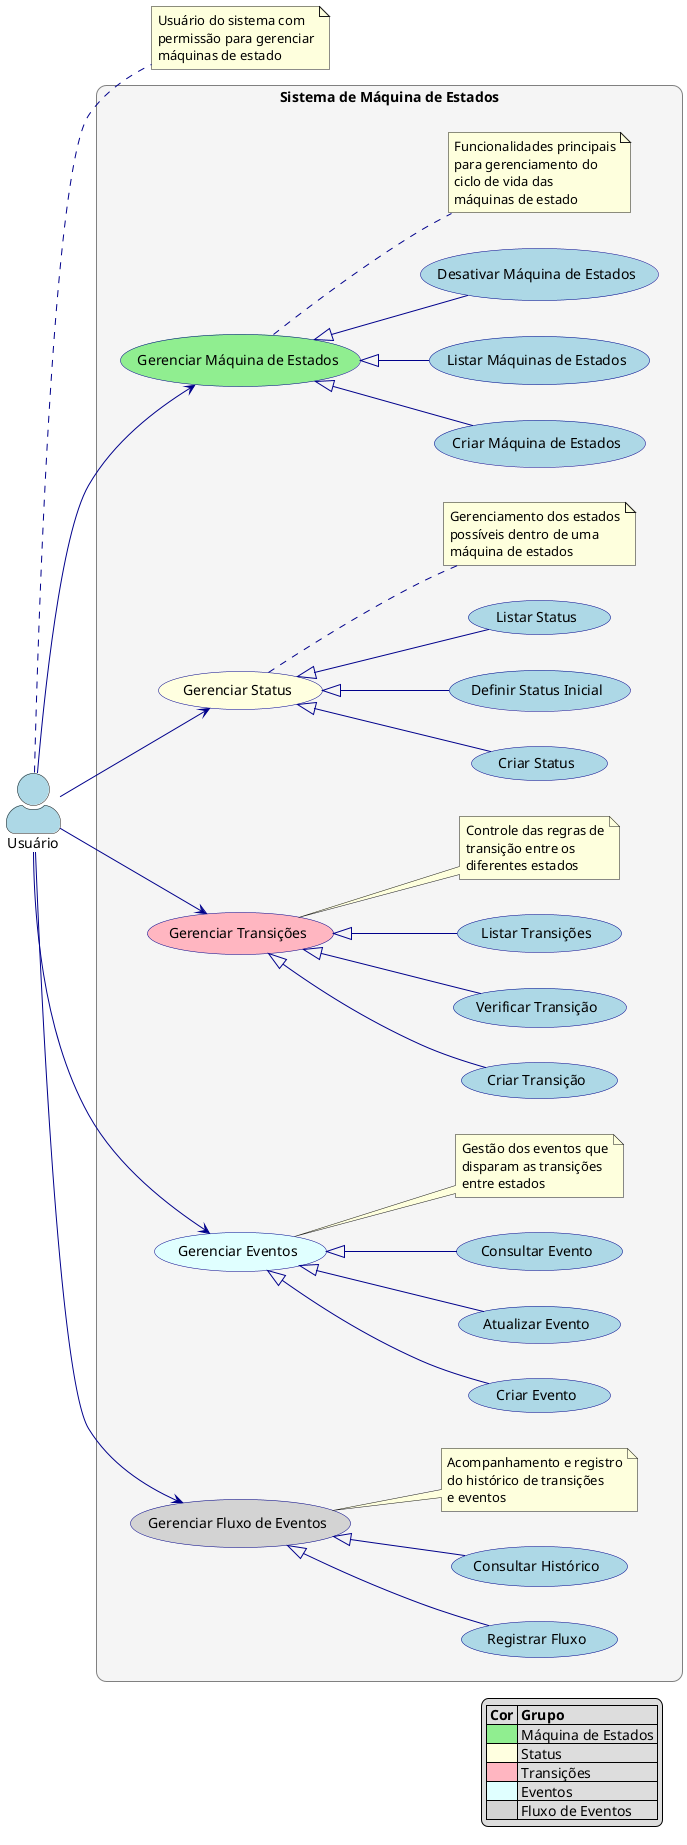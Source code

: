 @startuml
left to right direction
skinparam actorStyle awesome

' Definição de estilos
skinparam usecase {
  BackgroundColor LightBlue
  BorderColor DarkBlue
  ArrowColor DarkBlue
  ActorBorderColor DarkBlue
  ActorBackgroundColor LightBlue
  FontSize 14
}

skinparam rectangle {
  BackgroundColor WhiteSmoke
  BorderColor Gray
  RoundCorner 20
}

' Ator
actor "Usuário" as user #LightBlue
note right of user
  Usuário do sistema com
  permissão para gerenciar
  máquinas de estado
end note

rectangle "Sistema de Máquina de Estados" {
  ' Grupo 1 - Gerenciar Máquina de Estados
  together {
    usecase "Gerenciar Máquina de Estados" as UC1 #LightGreen
    usecase "Criar Máquina de Estados" as UC1_1
    usecase "Listar Máquinas de Estados" as UC1_2
    usecase "Desativar Máquina de Estados" as UC1_3

    note right of UC1
      Funcionalidades principais
      para gerenciamento do
      ciclo de vida das
      máquinas de estado
    end note
  }

  ' Grupo 2 - Gerenciar Status
  together {
    usecase "Gerenciar Status" as UC2 #LightYellow
    usecase "Criar Status" as UC2_1
    usecase "Definir Status Inicial" as UC2_2
    usecase "Listar Status" as UC2_3

    note right of UC2
      Gerenciamento dos estados
      possíveis dentro de uma
      máquina de estados
    end note
  }

  ' Grupo 3 - Gerenciar Transições
  together {
    usecase "Gerenciar Transições" as UC3 #LightPink
    usecase "Criar Transição" as UC3_1
    usecase "Verificar Transição" as UC3_2
    usecase "Listar Transições" as UC3_3

    note right of UC3
      Controle das regras de
      transição entre os
      diferentes estados
    end note
  }

  ' Grupo 4 - Gerenciar Eventos
  together {
    usecase "Gerenciar Eventos" as UC4 #LightCyan
    usecase "Criar Evento" as UC4_1
    usecase "Atualizar Evento" as UC4_2
    usecase "Consultar Evento" as UC4_3

    note right of UC4
      Gestão dos eventos que
      disparam as transições
      entre estados
    end note
  }

  ' Grupo 5 - Gerenciar Fluxo de Eventos
  together {
    usecase "Gerenciar Fluxo de Eventos" as UC5 #LightGray
    usecase "Registrar Fluxo" as UC5_1
    usecase "Consultar Histórico" as UC5_2

    note right of UC5
      Acompanhamento e registro
      do histórico de transições
      e eventos
    end note
  }
}

' Relacionamentos principais
user --> UC1
user --> UC2
user --> UC3
user --> UC4
user --> UC5

' Relacionamentos de extensão
UC1 <|-- UC1_1
UC1 <|-- UC1_2
UC1 <|-- UC1_3

UC2 <|-- UC2_1
UC2 <|-- UC2_2
UC2 <|-- UC2_3

UC3 <|-- UC3_1
UC3 <|-- UC3_2
UC3 <|-- UC3_3

UC4 <|-- UC4_1
UC4 <|-- UC4_2
UC4 <|-- UC4_3

UC5 <|-- UC5_1
UC5 <|-- UC5_2

' Legenda
legend right
  |= Cor |= Grupo |
  |<#LightGreen>| Máquina de Estados |
  |<#LightYellow>| Status |
  |<#LightPink>| Transições |
  |<#LightCyan>| Eventos |
  |<#LightGray>| Fluxo de Eventos |
endlegend

@enduml
